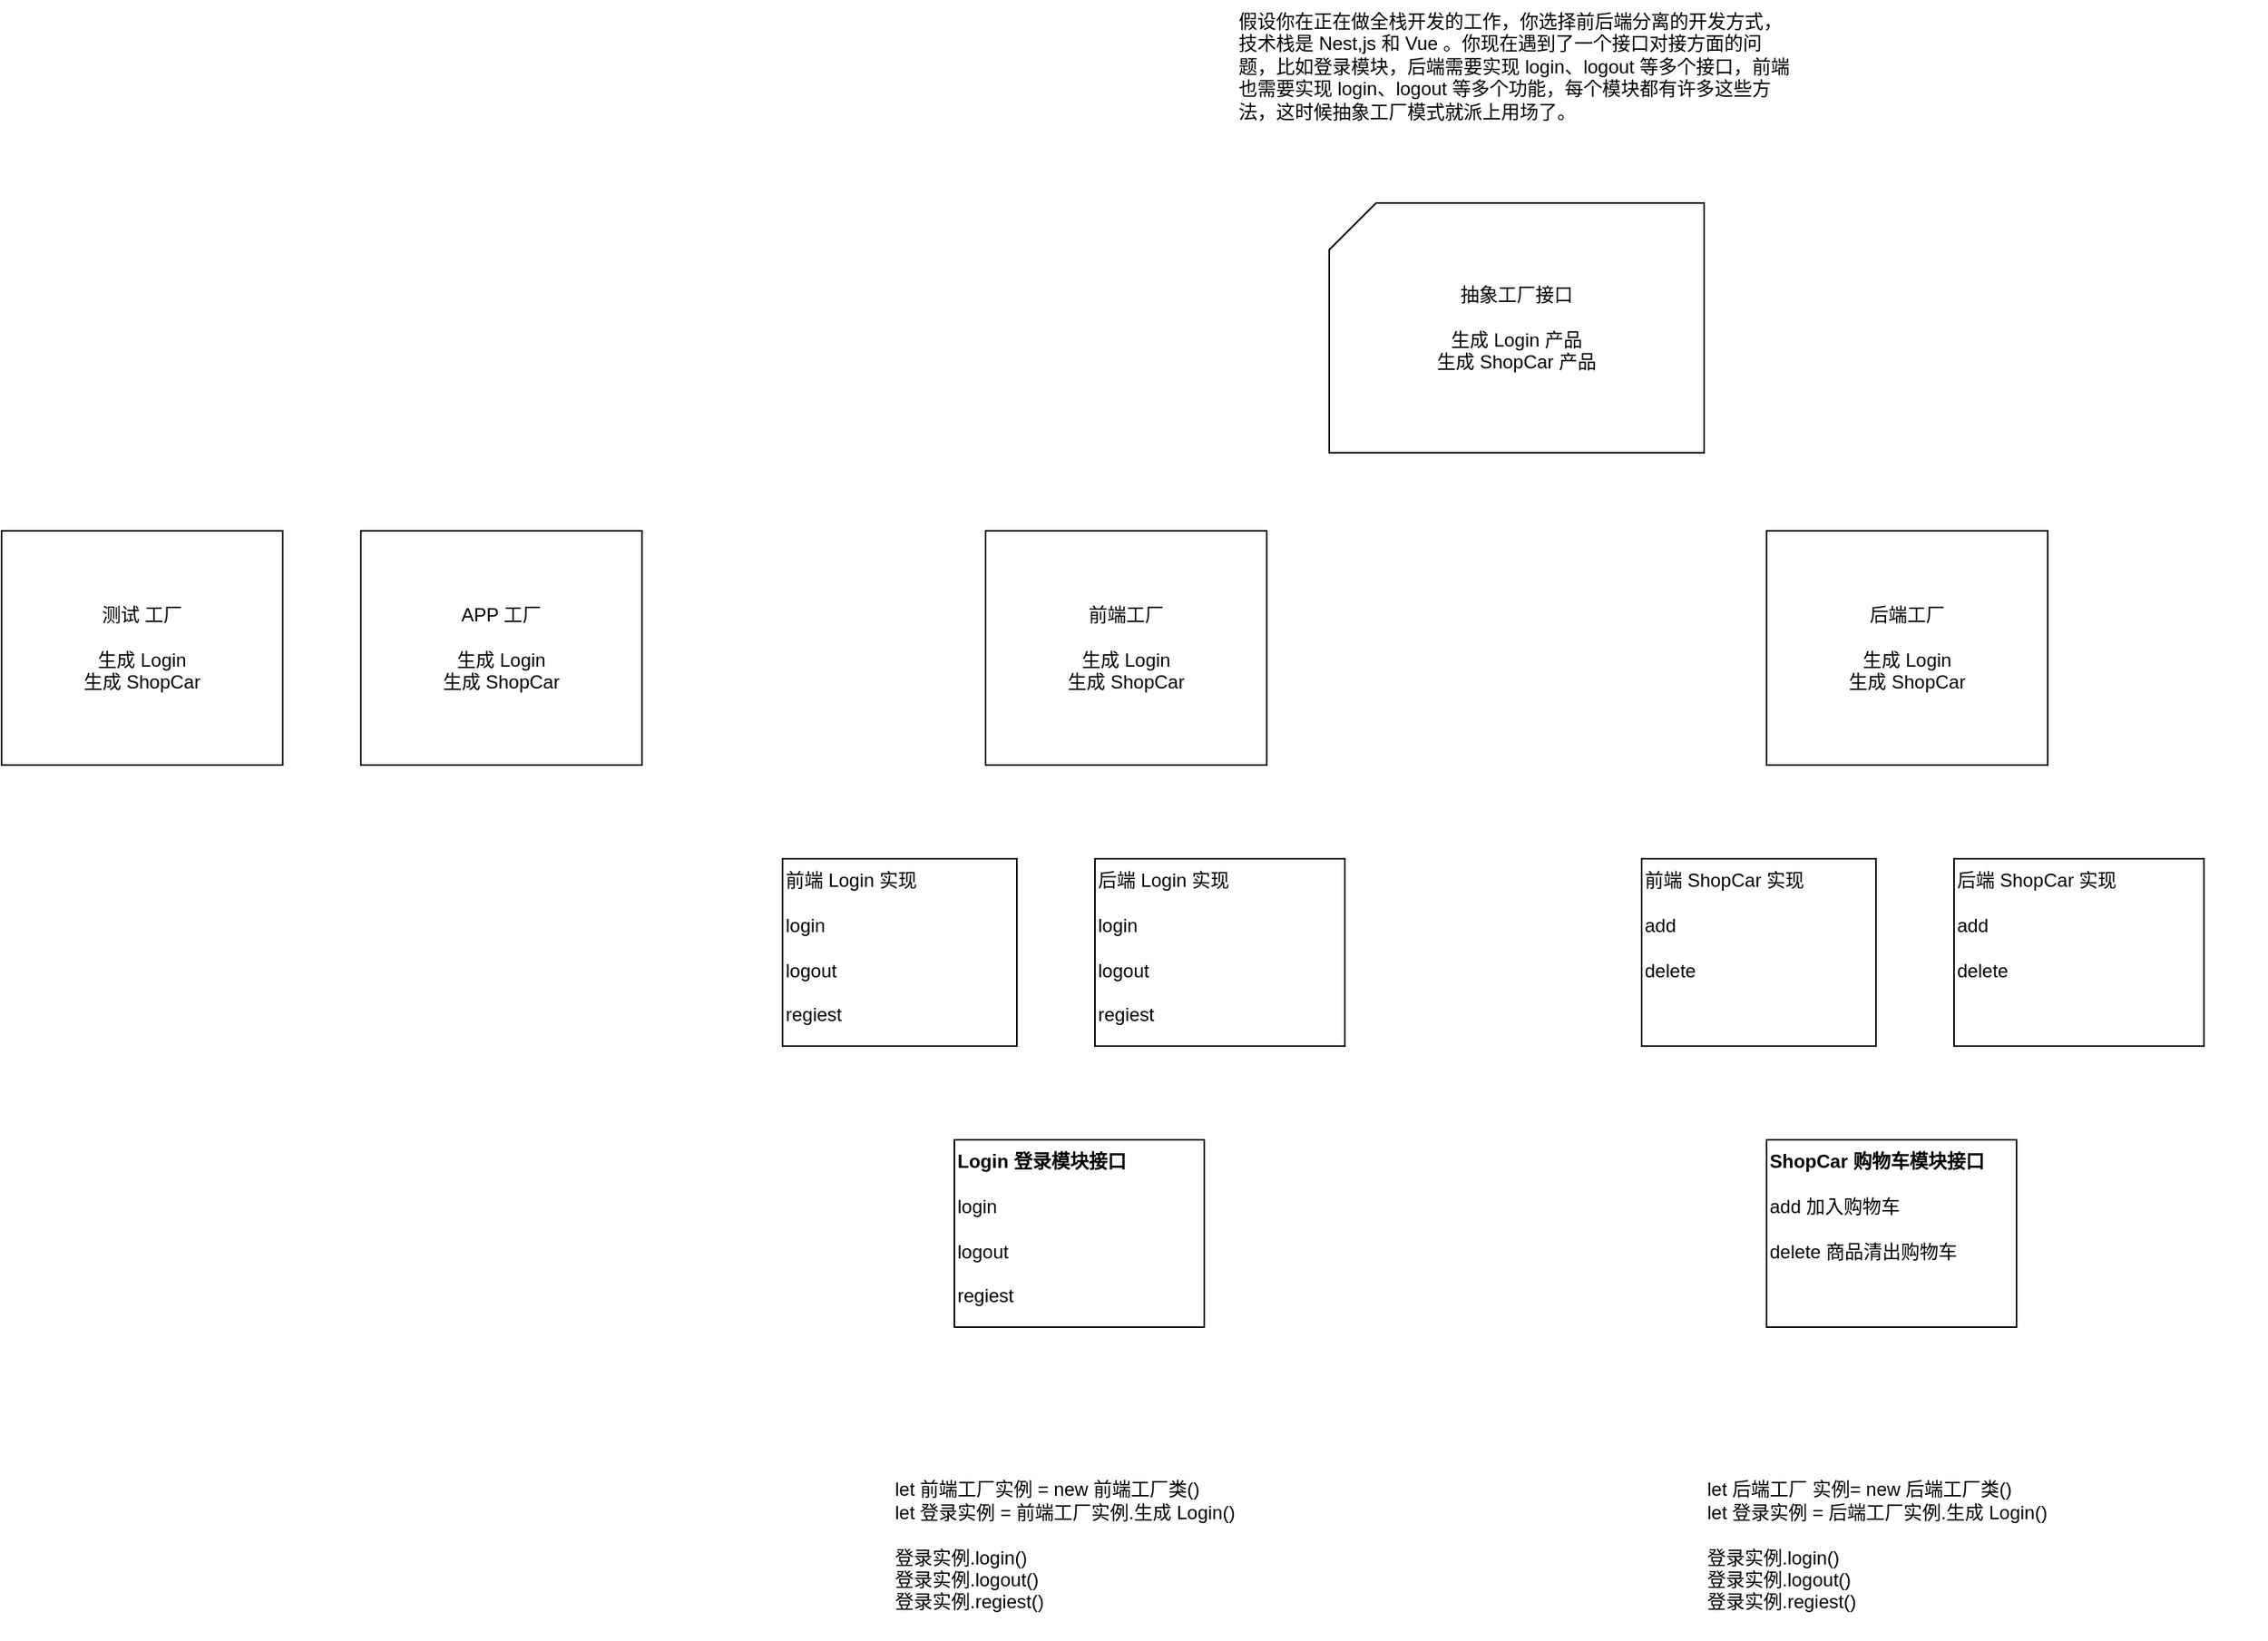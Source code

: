 <mxfile version="13.6.6" type="github">
  <diagram id="kZqYOP29PEomeLAzogIY" name="第 1 页">
    <mxGraphModel dx="2249" dy="1932" grid="1" gridSize="10" guides="1" tooltips="1" connect="1" arrows="1" fold="1" page="1" pageScale="1" pageWidth="827" pageHeight="1169" math="0" shadow="0">
      <root>
        <mxCell id="0" />
        <mxCell id="1" parent="0" />
        <mxCell id="k7xvHzniDoLxE_DeHkD4-1" value="假设你在正在做全栈开发的工作，你选择前后端分离的开发方式，技术栈是 Nest,js 和 Vue 。你现在遇到了一个接口对接方面的问题，比如登录模块，后端需要实现 login、logout 等多个接口，前端也需要实现 login、logout 等多个功能，每个模块都有许多这些方法，这时候抽象工厂模式就派上用场了。" style="text;html=1;strokeColor=none;fillColor=none;align=left;verticalAlign=top;whiteSpace=wrap;rounded=0;spacingTop=0;" parent="1" vertex="1">
          <mxGeometry x="20" y="-170" width="360" height="130" as="geometry" />
        </mxCell>
        <mxCell id="k7xvHzniDoLxE_DeHkD4-2" value="&lt;b&gt;Login 登录模块接口&lt;/b&gt;&lt;br&gt;&lt;br&gt;login&amp;nbsp;&lt;br&gt;&lt;br&gt;logout&lt;br&gt;&lt;br&gt;regiest" style="rounded=0;whiteSpace=wrap;html=1;align=left;verticalAlign=top;" parent="1" vertex="1">
          <mxGeometry x="-160" y="560" width="160" height="120" as="geometry" />
        </mxCell>
        <mxCell id="k7xvHzniDoLxE_DeHkD4-3" value="&lt;b&gt;ShopCar 购物车模块接口&lt;/b&gt;&lt;br&gt;&lt;br&gt;add 加入购物车&lt;br&gt;&lt;br&gt;delete 商品清出购物车" style="rounded=0;whiteSpace=wrap;html=1;align=left;verticalAlign=top;" parent="1" vertex="1">
          <mxGeometry x="360" y="560" width="160" height="120" as="geometry" />
        </mxCell>
        <mxCell id="k7xvHzniDoLxE_DeHkD4-4" value="前端 Login 实现&lt;br&gt;&lt;br&gt;login&lt;br&gt;&lt;br&gt;logout&lt;br&gt;&lt;br&gt;regiest" style="rounded=0;whiteSpace=wrap;html=1;align=left;verticalAlign=top;" parent="1" vertex="1">
          <mxGeometry x="-270" y="380" width="150" height="120" as="geometry" />
        </mxCell>
        <mxCell id="k7xvHzniDoLxE_DeHkD4-5" value="后端 Login 实现&lt;br&gt;&lt;br&gt;login&lt;br&gt;&lt;br&gt;logout&lt;br&gt;&lt;br&gt;regiest" style="rounded=0;whiteSpace=wrap;html=1;align=left;verticalAlign=top;" parent="1" vertex="1">
          <mxGeometry x="-70" y="380" width="160" height="120" as="geometry" />
        </mxCell>
        <mxCell id="OpU_6dN-TyJ9evWdXeF1-1" value="前端 ShopCar 实现&lt;br&gt;&lt;br&gt;add&lt;br&gt;&lt;br&gt;delete" style="rounded=0;whiteSpace=wrap;html=1;align=left;verticalAlign=top;" parent="1" vertex="1">
          <mxGeometry x="280" y="380" width="150" height="120" as="geometry" />
        </mxCell>
        <mxCell id="OpU_6dN-TyJ9evWdXeF1-2" value="后端 ShopCar 实现&lt;br&gt;&lt;br&gt;add&lt;br&gt;&lt;br&gt;delete" style="rounded=0;whiteSpace=wrap;html=1;align=left;verticalAlign=top;" parent="1" vertex="1">
          <mxGeometry x="480" y="380" width="160" height="120" as="geometry" />
        </mxCell>
        <mxCell id="OpU_6dN-TyJ9evWdXeF1-3" value="前端工厂&lt;br&gt;&lt;br&gt;生成 Login&lt;br&gt;生成 ShopCar" style="rounded=0;whiteSpace=wrap;html=1;" parent="1" vertex="1">
          <mxGeometry x="-140" y="170" width="180" height="150" as="geometry" />
        </mxCell>
        <mxCell id="OpU_6dN-TyJ9evWdXeF1-4" value="后端工厂&lt;br&gt;&lt;br&gt;生成 Login&lt;br&gt;生成 ShopCar" style="rounded=0;whiteSpace=wrap;html=1;" parent="1" vertex="1">
          <mxGeometry x="360" y="170" width="180" height="150" as="geometry" />
        </mxCell>
        <mxCell id="OpU_6dN-TyJ9evWdXeF1-6" value="抽象工厂接口&lt;br&gt;&lt;br&gt;生成 Login 产品&lt;br&gt;生成 ShopCar 产品" style="shape=card;whiteSpace=wrap;html=1;" parent="1" vertex="1">
          <mxGeometry x="80" y="-40" width="240" height="160" as="geometry" />
        </mxCell>
        <mxCell id="OpU_6dN-TyJ9evWdXeF1-7" value="let 前端工厂实例 = new 前端工厂类()&lt;br&gt;let 登录实例 = 前端工厂实例.生成 Login()&lt;br&gt;&lt;br&gt;登录实例.login()&lt;br&gt;登录实例.logout()&lt;br&gt;登录实例.regiest()" style="text;html=1;strokeColor=none;fillColor=none;align=left;verticalAlign=middle;whiteSpace=wrap;rounded=0;" parent="1" vertex="1">
          <mxGeometry x="-200" y="760" width="360" height="120" as="geometry" />
        </mxCell>
        <mxCell id="OpU_6dN-TyJ9evWdXeF1-8" value="let 后端工厂 实例= new 后端工厂类()&lt;br&gt;let 登录实例 = 后端工厂实例.生成 Login()&lt;br&gt;&lt;br&gt;登录实例.login()&lt;br&gt;登录实例.logout()&lt;br&gt;登录实例.regiest()" style="text;html=1;strokeColor=none;fillColor=none;align=left;verticalAlign=middle;whiteSpace=wrap;rounded=0;" parent="1" vertex="1">
          <mxGeometry x="320" y="760" width="360" height="120" as="geometry" />
        </mxCell>
        <mxCell id="blrM6WtbDgeSDKfRhyoO-1" value="APP 工厂&lt;br&gt;&lt;br&gt;生成 Login&lt;br&gt;生成 ShopCar" style="rounded=0;whiteSpace=wrap;html=1;" vertex="1" parent="1">
          <mxGeometry x="-540" y="170" width="180" height="150" as="geometry" />
        </mxCell>
        <mxCell id="blrM6WtbDgeSDKfRhyoO-2" value="测试 工厂&lt;br&gt;&lt;br&gt;生成 Login&lt;br&gt;生成 ShopCar" style="rounded=0;whiteSpace=wrap;html=1;" vertex="1" parent="1">
          <mxGeometry x="-770" y="170" width="180" height="150" as="geometry" />
        </mxCell>
      </root>
    </mxGraphModel>
  </diagram>
</mxfile>
